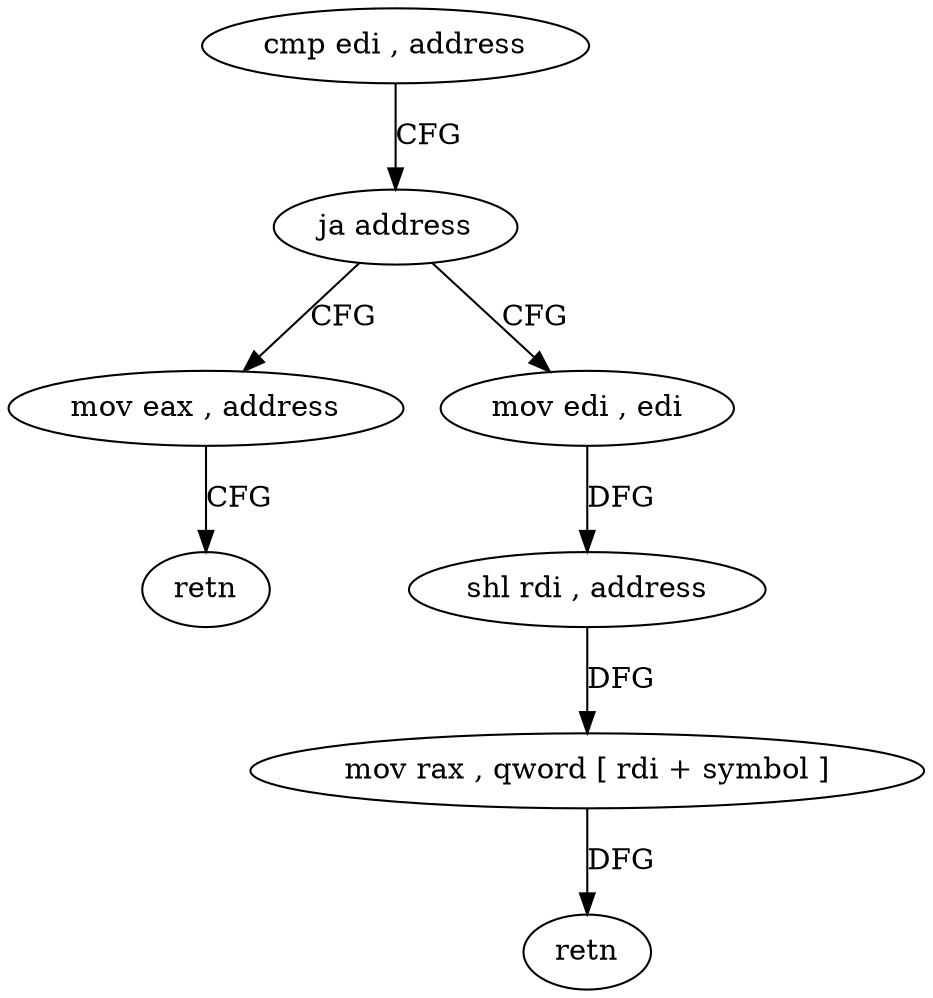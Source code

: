 digraph "func" {
"4263334" [label = "cmp edi , address" ]
"4263337" [label = "ja address" ]
"4263353" [label = "mov eax , address" ]
"4263339" [label = "mov edi , edi" ]
"4263358" [label = "retn" ]
"4263341" [label = "shl rdi , address" ]
"4263345" [label = "mov rax , qword [ rdi + symbol ]" ]
"4263352" [label = "retn" ]
"4263334" -> "4263337" [ label = "CFG" ]
"4263337" -> "4263353" [ label = "CFG" ]
"4263337" -> "4263339" [ label = "CFG" ]
"4263353" -> "4263358" [ label = "CFG" ]
"4263339" -> "4263341" [ label = "DFG" ]
"4263341" -> "4263345" [ label = "DFG" ]
"4263345" -> "4263352" [ label = "DFG" ]
}
